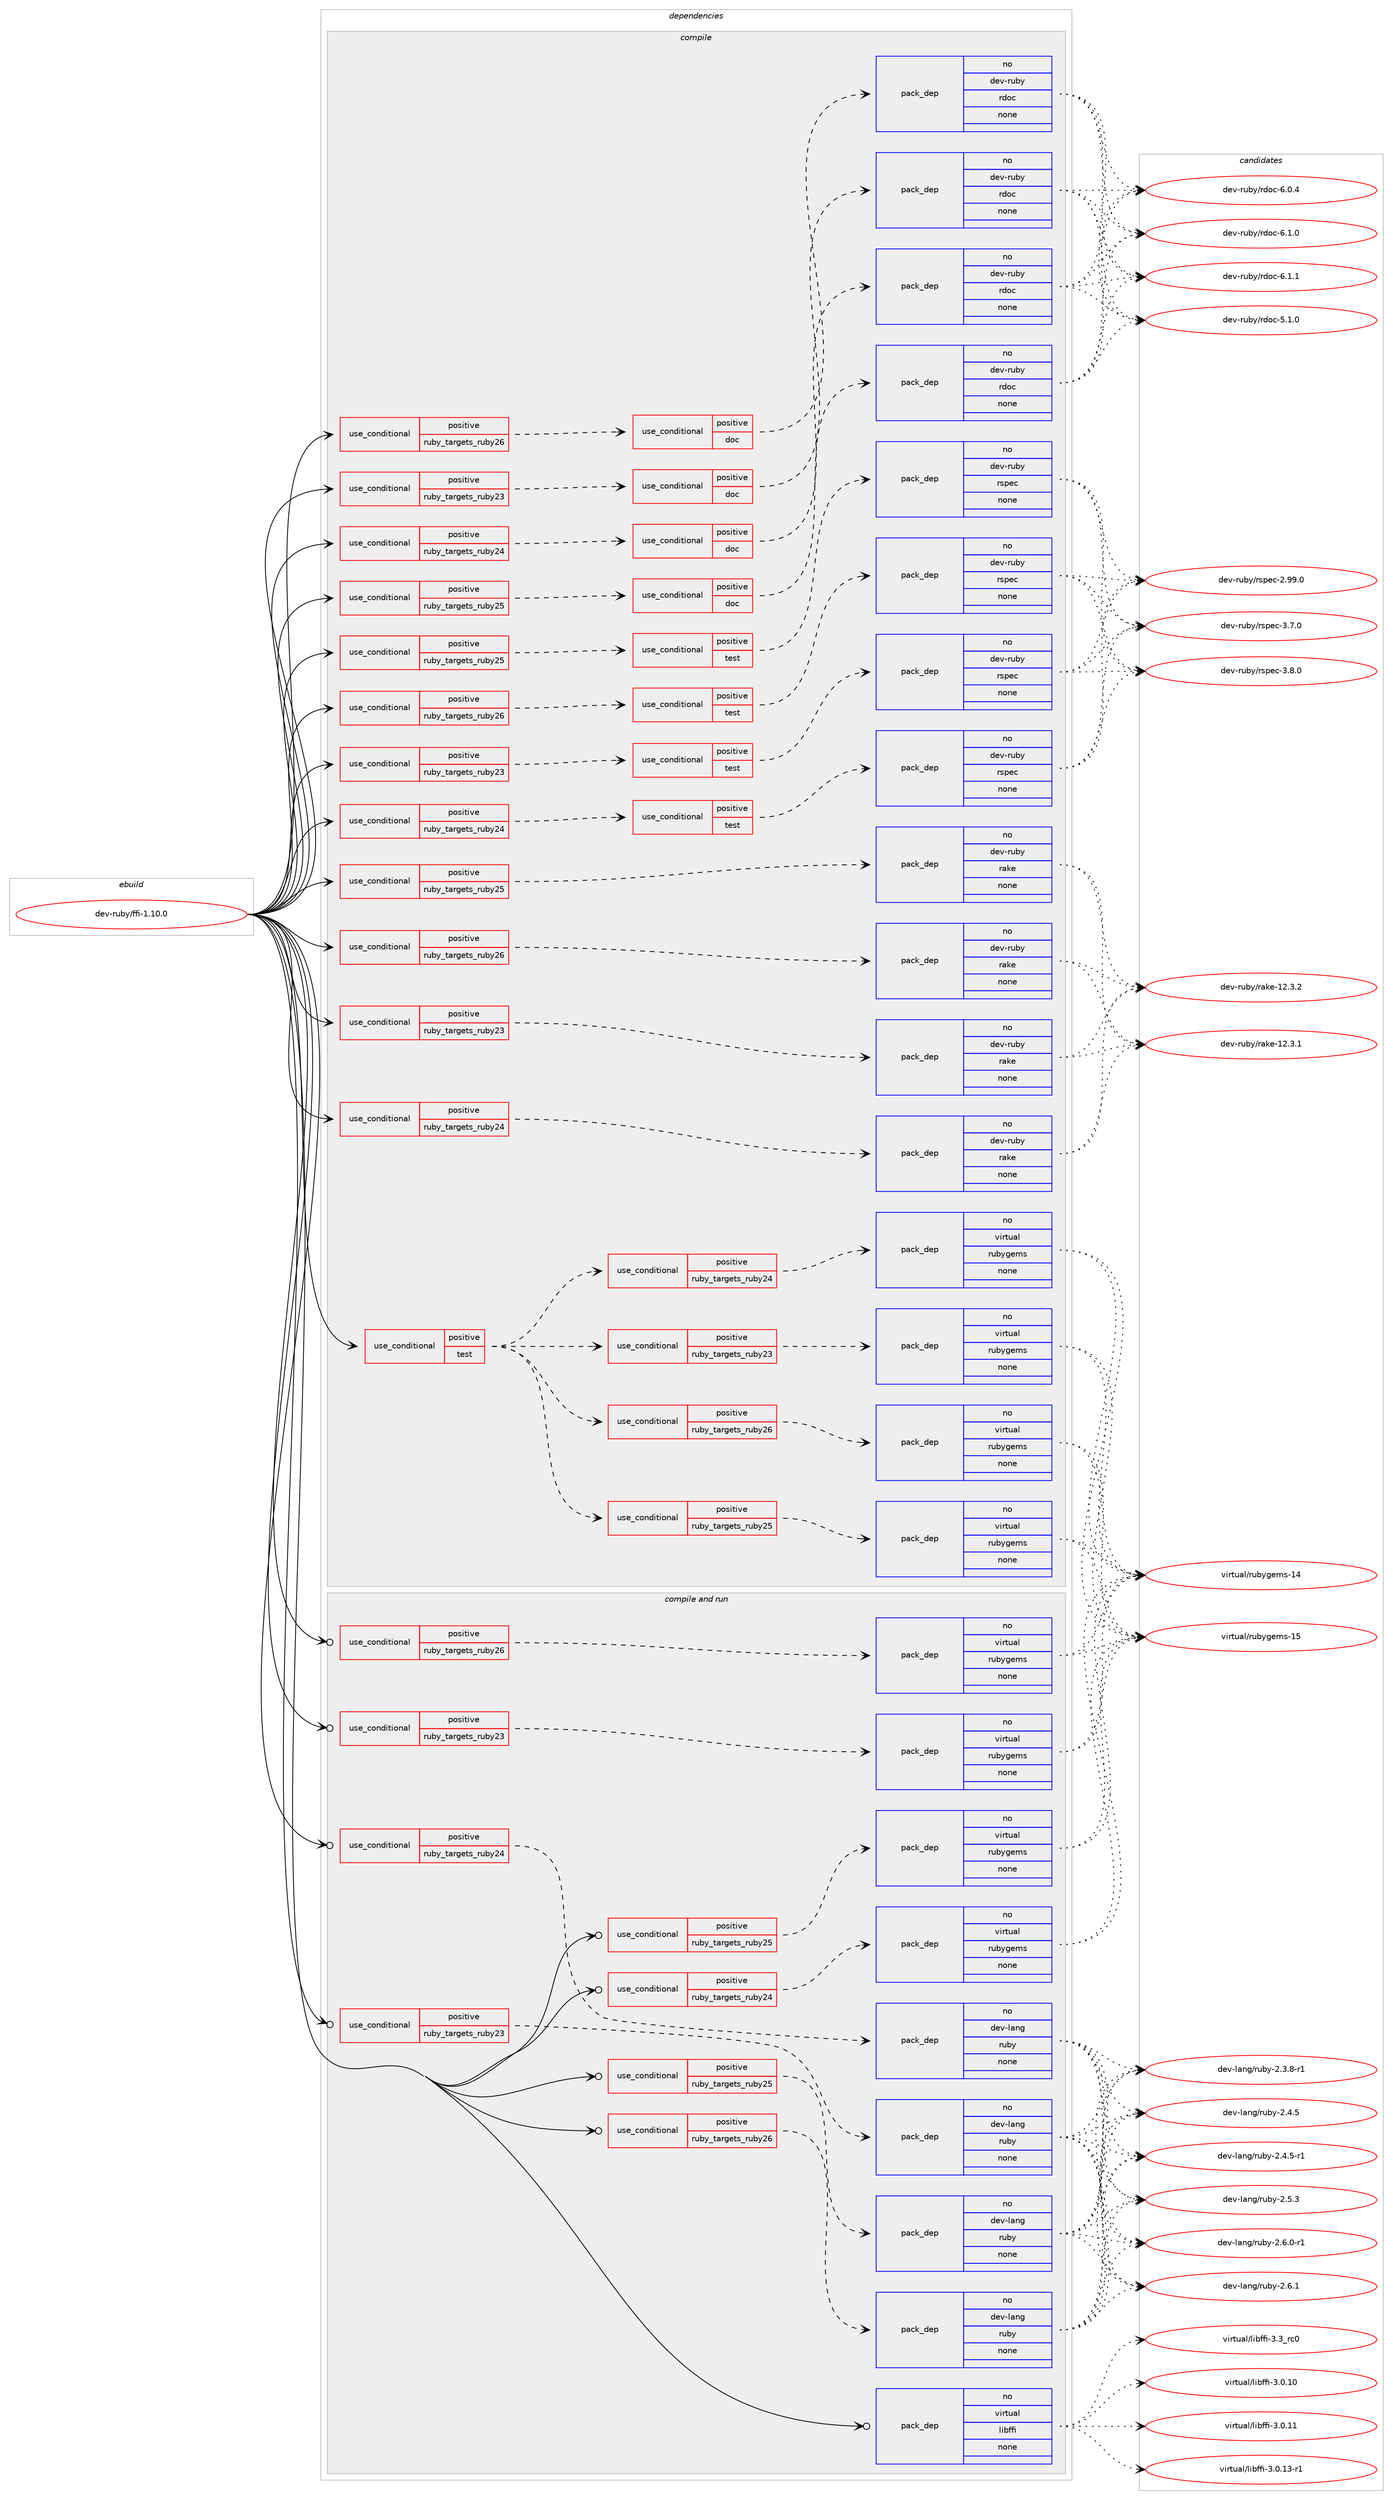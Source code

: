 digraph prolog {

# *************
# Graph options
# *************

newrank=true;
concentrate=true;
compound=true;
graph [rankdir=LR,fontname=Helvetica,fontsize=10,ranksep=1.5];#, ranksep=2.5, nodesep=0.2];
edge  [arrowhead=vee];
node  [fontname=Helvetica,fontsize=10];

# **********
# The ebuild
# **********

subgraph cluster_leftcol {
color=gray;
rank=same;
label=<<i>ebuild</i>>;
id [label="dev-ruby/ffi-1.10.0", color=red, width=4, href="../dev-ruby/ffi-1.10.0.svg"];
}

# ****************
# The dependencies
# ****************

subgraph cluster_midcol {
color=gray;
label=<<i>dependencies</i>>;
subgraph cluster_compile {
fillcolor="#eeeeee";
style=filled;
label=<<i>compile</i>>;
subgraph cond400193 {
dependency1494101 [label=<<TABLE BORDER="0" CELLBORDER="1" CELLSPACING="0" CELLPADDING="4"><TR><TD ROWSPAN="3" CELLPADDING="10">use_conditional</TD></TR><TR><TD>positive</TD></TR><TR><TD>ruby_targets_ruby23</TD></TR></TABLE>>, shape=none, color=red];
subgraph cond400194 {
dependency1494102 [label=<<TABLE BORDER="0" CELLBORDER="1" CELLSPACING="0" CELLPADDING="4"><TR><TD ROWSPAN="3" CELLPADDING="10">use_conditional</TD></TR><TR><TD>positive</TD></TR><TR><TD>doc</TD></TR></TABLE>>, shape=none, color=red];
subgraph pack1070463 {
dependency1494103 [label=<<TABLE BORDER="0" CELLBORDER="1" CELLSPACING="0" CELLPADDING="4" WIDTH="220"><TR><TD ROWSPAN="6" CELLPADDING="30">pack_dep</TD></TR><TR><TD WIDTH="110">no</TD></TR><TR><TD>dev-ruby</TD></TR><TR><TD>rdoc</TD></TR><TR><TD>none</TD></TR><TR><TD></TD></TR></TABLE>>, shape=none, color=blue];
}
dependency1494102:e -> dependency1494103:w [weight=20,style="dashed",arrowhead="vee"];
}
dependency1494101:e -> dependency1494102:w [weight=20,style="dashed",arrowhead="vee"];
}
id:e -> dependency1494101:w [weight=20,style="solid",arrowhead="vee"];
subgraph cond400195 {
dependency1494104 [label=<<TABLE BORDER="0" CELLBORDER="1" CELLSPACING="0" CELLPADDING="4"><TR><TD ROWSPAN="3" CELLPADDING="10">use_conditional</TD></TR><TR><TD>positive</TD></TR><TR><TD>ruby_targets_ruby23</TD></TR></TABLE>>, shape=none, color=red];
subgraph cond400196 {
dependency1494105 [label=<<TABLE BORDER="0" CELLBORDER="1" CELLSPACING="0" CELLPADDING="4"><TR><TD ROWSPAN="3" CELLPADDING="10">use_conditional</TD></TR><TR><TD>positive</TD></TR><TR><TD>test</TD></TR></TABLE>>, shape=none, color=red];
subgraph pack1070464 {
dependency1494106 [label=<<TABLE BORDER="0" CELLBORDER="1" CELLSPACING="0" CELLPADDING="4" WIDTH="220"><TR><TD ROWSPAN="6" CELLPADDING="30">pack_dep</TD></TR><TR><TD WIDTH="110">no</TD></TR><TR><TD>dev-ruby</TD></TR><TR><TD>rspec</TD></TR><TR><TD>none</TD></TR><TR><TD></TD></TR></TABLE>>, shape=none, color=blue];
}
dependency1494105:e -> dependency1494106:w [weight=20,style="dashed",arrowhead="vee"];
}
dependency1494104:e -> dependency1494105:w [weight=20,style="dashed",arrowhead="vee"];
}
id:e -> dependency1494104:w [weight=20,style="solid",arrowhead="vee"];
subgraph cond400197 {
dependency1494107 [label=<<TABLE BORDER="0" CELLBORDER="1" CELLSPACING="0" CELLPADDING="4"><TR><TD ROWSPAN="3" CELLPADDING="10">use_conditional</TD></TR><TR><TD>positive</TD></TR><TR><TD>ruby_targets_ruby23</TD></TR></TABLE>>, shape=none, color=red];
subgraph pack1070465 {
dependency1494108 [label=<<TABLE BORDER="0" CELLBORDER="1" CELLSPACING="0" CELLPADDING="4" WIDTH="220"><TR><TD ROWSPAN="6" CELLPADDING="30">pack_dep</TD></TR><TR><TD WIDTH="110">no</TD></TR><TR><TD>dev-ruby</TD></TR><TR><TD>rake</TD></TR><TR><TD>none</TD></TR><TR><TD></TD></TR></TABLE>>, shape=none, color=blue];
}
dependency1494107:e -> dependency1494108:w [weight=20,style="dashed",arrowhead="vee"];
}
id:e -> dependency1494107:w [weight=20,style="solid",arrowhead="vee"];
subgraph cond400198 {
dependency1494109 [label=<<TABLE BORDER="0" CELLBORDER="1" CELLSPACING="0" CELLPADDING="4"><TR><TD ROWSPAN="3" CELLPADDING="10">use_conditional</TD></TR><TR><TD>positive</TD></TR><TR><TD>ruby_targets_ruby24</TD></TR></TABLE>>, shape=none, color=red];
subgraph cond400199 {
dependency1494110 [label=<<TABLE BORDER="0" CELLBORDER="1" CELLSPACING="0" CELLPADDING="4"><TR><TD ROWSPAN="3" CELLPADDING="10">use_conditional</TD></TR><TR><TD>positive</TD></TR><TR><TD>doc</TD></TR></TABLE>>, shape=none, color=red];
subgraph pack1070466 {
dependency1494111 [label=<<TABLE BORDER="0" CELLBORDER="1" CELLSPACING="0" CELLPADDING="4" WIDTH="220"><TR><TD ROWSPAN="6" CELLPADDING="30">pack_dep</TD></TR><TR><TD WIDTH="110">no</TD></TR><TR><TD>dev-ruby</TD></TR><TR><TD>rdoc</TD></TR><TR><TD>none</TD></TR><TR><TD></TD></TR></TABLE>>, shape=none, color=blue];
}
dependency1494110:e -> dependency1494111:w [weight=20,style="dashed",arrowhead="vee"];
}
dependency1494109:e -> dependency1494110:w [weight=20,style="dashed",arrowhead="vee"];
}
id:e -> dependency1494109:w [weight=20,style="solid",arrowhead="vee"];
subgraph cond400200 {
dependency1494112 [label=<<TABLE BORDER="0" CELLBORDER="1" CELLSPACING="0" CELLPADDING="4"><TR><TD ROWSPAN="3" CELLPADDING="10">use_conditional</TD></TR><TR><TD>positive</TD></TR><TR><TD>ruby_targets_ruby24</TD></TR></TABLE>>, shape=none, color=red];
subgraph cond400201 {
dependency1494113 [label=<<TABLE BORDER="0" CELLBORDER="1" CELLSPACING="0" CELLPADDING="4"><TR><TD ROWSPAN="3" CELLPADDING="10">use_conditional</TD></TR><TR><TD>positive</TD></TR><TR><TD>test</TD></TR></TABLE>>, shape=none, color=red];
subgraph pack1070467 {
dependency1494114 [label=<<TABLE BORDER="0" CELLBORDER="1" CELLSPACING="0" CELLPADDING="4" WIDTH="220"><TR><TD ROWSPAN="6" CELLPADDING="30">pack_dep</TD></TR><TR><TD WIDTH="110">no</TD></TR><TR><TD>dev-ruby</TD></TR><TR><TD>rspec</TD></TR><TR><TD>none</TD></TR><TR><TD></TD></TR></TABLE>>, shape=none, color=blue];
}
dependency1494113:e -> dependency1494114:w [weight=20,style="dashed",arrowhead="vee"];
}
dependency1494112:e -> dependency1494113:w [weight=20,style="dashed",arrowhead="vee"];
}
id:e -> dependency1494112:w [weight=20,style="solid",arrowhead="vee"];
subgraph cond400202 {
dependency1494115 [label=<<TABLE BORDER="0" CELLBORDER="1" CELLSPACING="0" CELLPADDING="4"><TR><TD ROWSPAN="3" CELLPADDING="10">use_conditional</TD></TR><TR><TD>positive</TD></TR><TR><TD>ruby_targets_ruby24</TD></TR></TABLE>>, shape=none, color=red];
subgraph pack1070468 {
dependency1494116 [label=<<TABLE BORDER="0" CELLBORDER="1" CELLSPACING="0" CELLPADDING="4" WIDTH="220"><TR><TD ROWSPAN="6" CELLPADDING="30">pack_dep</TD></TR><TR><TD WIDTH="110">no</TD></TR><TR><TD>dev-ruby</TD></TR><TR><TD>rake</TD></TR><TR><TD>none</TD></TR><TR><TD></TD></TR></TABLE>>, shape=none, color=blue];
}
dependency1494115:e -> dependency1494116:w [weight=20,style="dashed",arrowhead="vee"];
}
id:e -> dependency1494115:w [weight=20,style="solid",arrowhead="vee"];
subgraph cond400203 {
dependency1494117 [label=<<TABLE BORDER="0" CELLBORDER="1" CELLSPACING="0" CELLPADDING="4"><TR><TD ROWSPAN="3" CELLPADDING="10">use_conditional</TD></TR><TR><TD>positive</TD></TR><TR><TD>ruby_targets_ruby25</TD></TR></TABLE>>, shape=none, color=red];
subgraph cond400204 {
dependency1494118 [label=<<TABLE BORDER="0" CELLBORDER="1" CELLSPACING="0" CELLPADDING="4"><TR><TD ROWSPAN="3" CELLPADDING="10">use_conditional</TD></TR><TR><TD>positive</TD></TR><TR><TD>doc</TD></TR></TABLE>>, shape=none, color=red];
subgraph pack1070469 {
dependency1494119 [label=<<TABLE BORDER="0" CELLBORDER="1" CELLSPACING="0" CELLPADDING="4" WIDTH="220"><TR><TD ROWSPAN="6" CELLPADDING="30">pack_dep</TD></TR><TR><TD WIDTH="110">no</TD></TR><TR><TD>dev-ruby</TD></TR><TR><TD>rdoc</TD></TR><TR><TD>none</TD></TR><TR><TD></TD></TR></TABLE>>, shape=none, color=blue];
}
dependency1494118:e -> dependency1494119:w [weight=20,style="dashed",arrowhead="vee"];
}
dependency1494117:e -> dependency1494118:w [weight=20,style="dashed",arrowhead="vee"];
}
id:e -> dependency1494117:w [weight=20,style="solid",arrowhead="vee"];
subgraph cond400205 {
dependency1494120 [label=<<TABLE BORDER="0" CELLBORDER="1" CELLSPACING="0" CELLPADDING="4"><TR><TD ROWSPAN="3" CELLPADDING="10">use_conditional</TD></TR><TR><TD>positive</TD></TR><TR><TD>ruby_targets_ruby25</TD></TR></TABLE>>, shape=none, color=red];
subgraph cond400206 {
dependency1494121 [label=<<TABLE BORDER="0" CELLBORDER="1" CELLSPACING="0" CELLPADDING="4"><TR><TD ROWSPAN="3" CELLPADDING="10">use_conditional</TD></TR><TR><TD>positive</TD></TR><TR><TD>test</TD></TR></TABLE>>, shape=none, color=red];
subgraph pack1070470 {
dependency1494122 [label=<<TABLE BORDER="0" CELLBORDER="1" CELLSPACING="0" CELLPADDING="4" WIDTH="220"><TR><TD ROWSPAN="6" CELLPADDING="30">pack_dep</TD></TR><TR><TD WIDTH="110">no</TD></TR><TR><TD>dev-ruby</TD></TR><TR><TD>rspec</TD></TR><TR><TD>none</TD></TR><TR><TD></TD></TR></TABLE>>, shape=none, color=blue];
}
dependency1494121:e -> dependency1494122:w [weight=20,style="dashed",arrowhead="vee"];
}
dependency1494120:e -> dependency1494121:w [weight=20,style="dashed",arrowhead="vee"];
}
id:e -> dependency1494120:w [weight=20,style="solid",arrowhead="vee"];
subgraph cond400207 {
dependency1494123 [label=<<TABLE BORDER="0" CELLBORDER="1" CELLSPACING="0" CELLPADDING="4"><TR><TD ROWSPAN="3" CELLPADDING="10">use_conditional</TD></TR><TR><TD>positive</TD></TR><TR><TD>ruby_targets_ruby25</TD></TR></TABLE>>, shape=none, color=red];
subgraph pack1070471 {
dependency1494124 [label=<<TABLE BORDER="0" CELLBORDER="1" CELLSPACING="0" CELLPADDING="4" WIDTH="220"><TR><TD ROWSPAN="6" CELLPADDING="30">pack_dep</TD></TR><TR><TD WIDTH="110">no</TD></TR><TR><TD>dev-ruby</TD></TR><TR><TD>rake</TD></TR><TR><TD>none</TD></TR><TR><TD></TD></TR></TABLE>>, shape=none, color=blue];
}
dependency1494123:e -> dependency1494124:w [weight=20,style="dashed",arrowhead="vee"];
}
id:e -> dependency1494123:w [weight=20,style="solid",arrowhead="vee"];
subgraph cond400208 {
dependency1494125 [label=<<TABLE BORDER="0" CELLBORDER="1" CELLSPACING="0" CELLPADDING="4"><TR><TD ROWSPAN="3" CELLPADDING="10">use_conditional</TD></TR><TR><TD>positive</TD></TR><TR><TD>ruby_targets_ruby26</TD></TR></TABLE>>, shape=none, color=red];
subgraph cond400209 {
dependency1494126 [label=<<TABLE BORDER="0" CELLBORDER="1" CELLSPACING="0" CELLPADDING="4"><TR><TD ROWSPAN="3" CELLPADDING="10">use_conditional</TD></TR><TR><TD>positive</TD></TR><TR><TD>doc</TD></TR></TABLE>>, shape=none, color=red];
subgraph pack1070472 {
dependency1494127 [label=<<TABLE BORDER="0" CELLBORDER="1" CELLSPACING="0" CELLPADDING="4" WIDTH="220"><TR><TD ROWSPAN="6" CELLPADDING="30">pack_dep</TD></TR><TR><TD WIDTH="110">no</TD></TR><TR><TD>dev-ruby</TD></TR><TR><TD>rdoc</TD></TR><TR><TD>none</TD></TR><TR><TD></TD></TR></TABLE>>, shape=none, color=blue];
}
dependency1494126:e -> dependency1494127:w [weight=20,style="dashed",arrowhead="vee"];
}
dependency1494125:e -> dependency1494126:w [weight=20,style="dashed",arrowhead="vee"];
}
id:e -> dependency1494125:w [weight=20,style="solid",arrowhead="vee"];
subgraph cond400210 {
dependency1494128 [label=<<TABLE BORDER="0" CELLBORDER="1" CELLSPACING="0" CELLPADDING="4"><TR><TD ROWSPAN="3" CELLPADDING="10">use_conditional</TD></TR><TR><TD>positive</TD></TR><TR><TD>ruby_targets_ruby26</TD></TR></TABLE>>, shape=none, color=red];
subgraph cond400211 {
dependency1494129 [label=<<TABLE BORDER="0" CELLBORDER="1" CELLSPACING="0" CELLPADDING="4"><TR><TD ROWSPAN="3" CELLPADDING="10">use_conditional</TD></TR><TR><TD>positive</TD></TR><TR><TD>test</TD></TR></TABLE>>, shape=none, color=red];
subgraph pack1070473 {
dependency1494130 [label=<<TABLE BORDER="0" CELLBORDER="1" CELLSPACING="0" CELLPADDING="4" WIDTH="220"><TR><TD ROWSPAN="6" CELLPADDING="30">pack_dep</TD></TR><TR><TD WIDTH="110">no</TD></TR><TR><TD>dev-ruby</TD></TR><TR><TD>rspec</TD></TR><TR><TD>none</TD></TR><TR><TD></TD></TR></TABLE>>, shape=none, color=blue];
}
dependency1494129:e -> dependency1494130:w [weight=20,style="dashed",arrowhead="vee"];
}
dependency1494128:e -> dependency1494129:w [weight=20,style="dashed",arrowhead="vee"];
}
id:e -> dependency1494128:w [weight=20,style="solid",arrowhead="vee"];
subgraph cond400212 {
dependency1494131 [label=<<TABLE BORDER="0" CELLBORDER="1" CELLSPACING="0" CELLPADDING="4"><TR><TD ROWSPAN="3" CELLPADDING="10">use_conditional</TD></TR><TR><TD>positive</TD></TR><TR><TD>ruby_targets_ruby26</TD></TR></TABLE>>, shape=none, color=red];
subgraph pack1070474 {
dependency1494132 [label=<<TABLE BORDER="0" CELLBORDER="1" CELLSPACING="0" CELLPADDING="4" WIDTH="220"><TR><TD ROWSPAN="6" CELLPADDING="30">pack_dep</TD></TR><TR><TD WIDTH="110">no</TD></TR><TR><TD>dev-ruby</TD></TR><TR><TD>rake</TD></TR><TR><TD>none</TD></TR><TR><TD></TD></TR></TABLE>>, shape=none, color=blue];
}
dependency1494131:e -> dependency1494132:w [weight=20,style="dashed",arrowhead="vee"];
}
id:e -> dependency1494131:w [weight=20,style="solid",arrowhead="vee"];
subgraph cond400213 {
dependency1494133 [label=<<TABLE BORDER="0" CELLBORDER="1" CELLSPACING="0" CELLPADDING="4"><TR><TD ROWSPAN="3" CELLPADDING="10">use_conditional</TD></TR><TR><TD>positive</TD></TR><TR><TD>test</TD></TR></TABLE>>, shape=none, color=red];
subgraph cond400214 {
dependency1494134 [label=<<TABLE BORDER="0" CELLBORDER="1" CELLSPACING="0" CELLPADDING="4"><TR><TD ROWSPAN="3" CELLPADDING="10">use_conditional</TD></TR><TR><TD>positive</TD></TR><TR><TD>ruby_targets_ruby23</TD></TR></TABLE>>, shape=none, color=red];
subgraph pack1070475 {
dependency1494135 [label=<<TABLE BORDER="0" CELLBORDER="1" CELLSPACING="0" CELLPADDING="4" WIDTH="220"><TR><TD ROWSPAN="6" CELLPADDING="30">pack_dep</TD></TR><TR><TD WIDTH="110">no</TD></TR><TR><TD>virtual</TD></TR><TR><TD>rubygems</TD></TR><TR><TD>none</TD></TR><TR><TD></TD></TR></TABLE>>, shape=none, color=blue];
}
dependency1494134:e -> dependency1494135:w [weight=20,style="dashed",arrowhead="vee"];
}
dependency1494133:e -> dependency1494134:w [weight=20,style="dashed",arrowhead="vee"];
subgraph cond400215 {
dependency1494136 [label=<<TABLE BORDER="0" CELLBORDER="1" CELLSPACING="0" CELLPADDING="4"><TR><TD ROWSPAN="3" CELLPADDING="10">use_conditional</TD></TR><TR><TD>positive</TD></TR><TR><TD>ruby_targets_ruby24</TD></TR></TABLE>>, shape=none, color=red];
subgraph pack1070476 {
dependency1494137 [label=<<TABLE BORDER="0" CELLBORDER="1" CELLSPACING="0" CELLPADDING="4" WIDTH="220"><TR><TD ROWSPAN="6" CELLPADDING="30">pack_dep</TD></TR><TR><TD WIDTH="110">no</TD></TR><TR><TD>virtual</TD></TR><TR><TD>rubygems</TD></TR><TR><TD>none</TD></TR><TR><TD></TD></TR></TABLE>>, shape=none, color=blue];
}
dependency1494136:e -> dependency1494137:w [weight=20,style="dashed",arrowhead="vee"];
}
dependency1494133:e -> dependency1494136:w [weight=20,style="dashed",arrowhead="vee"];
subgraph cond400216 {
dependency1494138 [label=<<TABLE BORDER="0" CELLBORDER="1" CELLSPACING="0" CELLPADDING="4"><TR><TD ROWSPAN="3" CELLPADDING="10">use_conditional</TD></TR><TR><TD>positive</TD></TR><TR><TD>ruby_targets_ruby25</TD></TR></TABLE>>, shape=none, color=red];
subgraph pack1070477 {
dependency1494139 [label=<<TABLE BORDER="0" CELLBORDER="1" CELLSPACING="0" CELLPADDING="4" WIDTH="220"><TR><TD ROWSPAN="6" CELLPADDING="30">pack_dep</TD></TR><TR><TD WIDTH="110">no</TD></TR><TR><TD>virtual</TD></TR><TR><TD>rubygems</TD></TR><TR><TD>none</TD></TR><TR><TD></TD></TR></TABLE>>, shape=none, color=blue];
}
dependency1494138:e -> dependency1494139:w [weight=20,style="dashed",arrowhead="vee"];
}
dependency1494133:e -> dependency1494138:w [weight=20,style="dashed",arrowhead="vee"];
subgraph cond400217 {
dependency1494140 [label=<<TABLE BORDER="0" CELLBORDER="1" CELLSPACING="0" CELLPADDING="4"><TR><TD ROWSPAN="3" CELLPADDING="10">use_conditional</TD></TR><TR><TD>positive</TD></TR><TR><TD>ruby_targets_ruby26</TD></TR></TABLE>>, shape=none, color=red];
subgraph pack1070478 {
dependency1494141 [label=<<TABLE BORDER="0" CELLBORDER="1" CELLSPACING="0" CELLPADDING="4" WIDTH="220"><TR><TD ROWSPAN="6" CELLPADDING="30">pack_dep</TD></TR><TR><TD WIDTH="110">no</TD></TR><TR><TD>virtual</TD></TR><TR><TD>rubygems</TD></TR><TR><TD>none</TD></TR><TR><TD></TD></TR></TABLE>>, shape=none, color=blue];
}
dependency1494140:e -> dependency1494141:w [weight=20,style="dashed",arrowhead="vee"];
}
dependency1494133:e -> dependency1494140:w [weight=20,style="dashed",arrowhead="vee"];
}
id:e -> dependency1494133:w [weight=20,style="solid",arrowhead="vee"];
}
subgraph cluster_compileandrun {
fillcolor="#eeeeee";
style=filled;
label=<<i>compile and run</i>>;
subgraph cond400218 {
dependency1494142 [label=<<TABLE BORDER="0" CELLBORDER="1" CELLSPACING="0" CELLPADDING="4"><TR><TD ROWSPAN="3" CELLPADDING="10">use_conditional</TD></TR><TR><TD>positive</TD></TR><TR><TD>ruby_targets_ruby23</TD></TR></TABLE>>, shape=none, color=red];
subgraph pack1070479 {
dependency1494143 [label=<<TABLE BORDER="0" CELLBORDER="1" CELLSPACING="0" CELLPADDING="4" WIDTH="220"><TR><TD ROWSPAN="6" CELLPADDING="30">pack_dep</TD></TR><TR><TD WIDTH="110">no</TD></TR><TR><TD>dev-lang</TD></TR><TR><TD>ruby</TD></TR><TR><TD>none</TD></TR><TR><TD></TD></TR></TABLE>>, shape=none, color=blue];
}
dependency1494142:e -> dependency1494143:w [weight=20,style="dashed",arrowhead="vee"];
}
id:e -> dependency1494142:w [weight=20,style="solid",arrowhead="odotvee"];
subgraph cond400219 {
dependency1494144 [label=<<TABLE BORDER="0" CELLBORDER="1" CELLSPACING="0" CELLPADDING="4"><TR><TD ROWSPAN="3" CELLPADDING="10">use_conditional</TD></TR><TR><TD>positive</TD></TR><TR><TD>ruby_targets_ruby23</TD></TR></TABLE>>, shape=none, color=red];
subgraph pack1070480 {
dependency1494145 [label=<<TABLE BORDER="0" CELLBORDER="1" CELLSPACING="0" CELLPADDING="4" WIDTH="220"><TR><TD ROWSPAN="6" CELLPADDING="30">pack_dep</TD></TR><TR><TD WIDTH="110">no</TD></TR><TR><TD>virtual</TD></TR><TR><TD>rubygems</TD></TR><TR><TD>none</TD></TR><TR><TD></TD></TR></TABLE>>, shape=none, color=blue];
}
dependency1494144:e -> dependency1494145:w [weight=20,style="dashed",arrowhead="vee"];
}
id:e -> dependency1494144:w [weight=20,style="solid",arrowhead="odotvee"];
subgraph cond400220 {
dependency1494146 [label=<<TABLE BORDER="0" CELLBORDER="1" CELLSPACING="0" CELLPADDING="4"><TR><TD ROWSPAN="3" CELLPADDING="10">use_conditional</TD></TR><TR><TD>positive</TD></TR><TR><TD>ruby_targets_ruby24</TD></TR></TABLE>>, shape=none, color=red];
subgraph pack1070481 {
dependency1494147 [label=<<TABLE BORDER="0" CELLBORDER="1" CELLSPACING="0" CELLPADDING="4" WIDTH="220"><TR><TD ROWSPAN="6" CELLPADDING="30">pack_dep</TD></TR><TR><TD WIDTH="110">no</TD></TR><TR><TD>dev-lang</TD></TR><TR><TD>ruby</TD></TR><TR><TD>none</TD></TR><TR><TD></TD></TR></TABLE>>, shape=none, color=blue];
}
dependency1494146:e -> dependency1494147:w [weight=20,style="dashed",arrowhead="vee"];
}
id:e -> dependency1494146:w [weight=20,style="solid",arrowhead="odotvee"];
subgraph cond400221 {
dependency1494148 [label=<<TABLE BORDER="0" CELLBORDER="1" CELLSPACING="0" CELLPADDING="4"><TR><TD ROWSPAN="3" CELLPADDING="10">use_conditional</TD></TR><TR><TD>positive</TD></TR><TR><TD>ruby_targets_ruby24</TD></TR></TABLE>>, shape=none, color=red];
subgraph pack1070482 {
dependency1494149 [label=<<TABLE BORDER="0" CELLBORDER="1" CELLSPACING="0" CELLPADDING="4" WIDTH="220"><TR><TD ROWSPAN="6" CELLPADDING="30">pack_dep</TD></TR><TR><TD WIDTH="110">no</TD></TR><TR><TD>virtual</TD></TR><TR><TD>rubygems</TD></TR><TR><TD>none</TD></TR><TR><TD></TD></TR></TABLE>>, shape=none, color=blue];
}
dependency1494148:e -> dependency1494149:w [weight=20,style="dashed",arrowhead="vee"];
}
id:e -> dependency1494148:w [weight=20,style="solid",arrowhead="odotvee"];
subgraph cond400222 {
dependency1494150 [label=<<TABLE BORDER="0" CELLBORDER="1" CELLSPACING="0" CELLPADDING="4"><TR><TD ROWSPAN="3" CELLPADDING="10">use_conditional</TD></TR><TR><TD>positive</TD></TR><TR><TD>ruby_targets_ruby25</TD></TR></TABLE>>, shape=none, color=red];
subgraph pack1070483 {
dependency1494151 [label=<<TABLE BORDER="0" CELLBORDER="1" CELLSPACING="0" CELLPADDING="4" WIDTH="220"><TR><TD ROWSPAN="6" CELLPADDING="30">pack_dep</TD></TR><TR><TD WIDTH="110">no</TD></TR><TR><TD>dev-lang</TD></TR><TR><TD>ruby</TD></TR><TR><TD>none</TD></TR><TR><TD></TD></TR></TABLE>>, shape=none, color=blue];
}
dependency1494150:e -> dependency1494151:w [weight=20,style="dashed",arrowhead="vee"];
}
id:e -> dependency1494150:w [weight=20,style="solid",arrowhead="odotvee"];
subgraph cond400223 {
dependency1494152 [label=<<TABLE BORDER="0" CELLBORDER="1" CELLSPACING="0" CELLPADDING="4"><TR><TD ROWSPAN="3" CELLPADDING="10">use_conditional</TD></TR><TR><TD>positive</TD></TR><TR><TD>ruby_targets_ruby25</TD></TR></TABLE>>, shape=none, color=red];
subgraph pack1070484 {
dependency1494153 [label=<<TABLE BORDER="0" CELLBORDER="1" CELLSPACING="0" CELLPADDING="4" WIDTH="220"><TR><TD ROWSPAN="6" CELLPADDING="30">pack_dep</TD></TR><TR><TD WIDTH="110">no</TD></TR><TR><TD>virtual</TD></TR><TR><TD>rubygems</TD></TR><TR><TD>none</TD></TR><TR><TD></TD></TR></TABLE>>, shape=none, color=blue];
}
dependency1494152:e -> dependency1494153:w [weight=20,style="dashed",arrowhead="vee"];
}
id:e -> dependency1494152:w [weight=20,style="solid",arrowhead="odotvee"];
subgraph cond400224 {
dependency1494154 [label=<<TABLE BORDER="0" CELLBORDER="1" CELLSPACING="0" CELLPADDING="4"><TR><TD ROWSPAN="3" CELLPADDING="10">use_conditional</TD></TR><TR><TD>positive</TD></TR><TR><TD>ruby_targets_ruby26</TD></TR></TABLE>>, shape=none, color=red];
subgraph pack1070485 {
dependency1494155 [label=<<TABLE BORDER="0" CELLBORDER="1" CELLSPACING="0" CELLPADDING="4" WIDTH="220"><TR><TD ROWSPAN="6" CELLPADDING="30">pack_dep</TD></TR><TR><TD WIDTH="110">no</TD></TR><TR><TD>dev-lang</TD></TR><TR><TD>ruby</TD></TR><TR><TD>none</TD></TR><TR><TD></TD></TR></TABLE>>, shape=none, color=blue];
}
dependency1494154:e -> dependency1494155:w [weight=20,style="dashed",arrowhead="vee"];
}
id:e -> dependency1494154:w [weight=20,style="solid",arrowhead="odotvee"];
subgraph cond400225 {
dependency1494156 [label=<<TABLE BORDER="0" CELLBORDER="1" CELLSPACING="0" CELLPADDING="4"><TR><TD ROWSPAN="3" CELLPADDING="10">use_conditional</TD></TR><TR><TD>positive</TD></TR><TR><TD>ruby_targets_ruby26</TD></TR></TABLE>>, shape=none, color=red];
subgraph pack1070486 {
dependency1494157 [label=<<TABLE BORDER="0" CELLBORDER="1" CELLSPACING="0" CELLPADDING="4" WIDTH="220"><TR><TD ROWSPAN="6" CELLPADDING="30">pack_dep</TD></TR><TR><TD WIDTH="110">no</TD></TR><TR><TD>virtual</TD></TR><TR><TD>rubygems</TD></TR><TR><TD>none</TD></TR><TR><TD></TD></TR></TABLE>>, shape=none, color=blue];
}
dependency1494156:e -> dependency1494157:w [weight=20,style="dashed",arrowhead="vee"];
}
id:e -> dependency1494156:w [weight=20,style="solid",arrowhead="odotvee"];
subgraph pack1070487 {
dependency1494158 [label=<<TABLE BORDER="0" CELLBORDER="1" CELLSPACING="0" CELLPADDING="4" WIDTH="220"><TR><TD ROWSPAN="6" CELLPADDING="30">pack_dep</TD></TR><TR><TD WIDTH="110">no</TD></TR><TR><TD>virtual</TD></TR><TR><TD>libffi</TD></TR><TR><TD>none</TD></TR><TR><TD></TD></TR></TABLE>>, shape=none, color=blue];
}
id:e -> dependency1494158:w [weight=20,style="solid",arrowhead="odotvee"];
}
subgraph cluster_run {
fillcolor="#eeeeee";
style=filled;
label=<<i>run</i>>;
}
}

# **************
# The candidates
# **************

subgraph cluster_choices {
rank=same;
color=gray;
label=<<i>candidates</i>>;

subgraph choice1070463 {
color=black;
nodesep=1;
choice10010111845114117981214711410011199455346494648 [label="dev-ruby/rdoc-5.1.0", color=red, width=4,href="../dev-ruby/rdoc-5.1.0.svg"];
choice10010111845114117981214711410011199455446484652 [label="dev-ruby/rdoc-6.0.4", color=red, width=4,href="../dev-ruby/rdoc-6.0.4.svg"];
choice10010111845114117981214711410011199455446494648 [label="dev-ruby/rdoc-6.1.0", color=red, width=4,href="../dev-ruby/rdoc-6.1.0.svg"];
choice10010111845114117981214711410011199455446494649 [label="dev-ruby/rdoc-6.1.1", color=red, width=4,href="../dev-ruby/rdoc-6.1.1.svg"];
dependency1494103:e -> choice10010111845114117981214711410011199455346494648:w [style=dotted,weight="100"];
dependency1494103:e -> choice10010111845114117981214711410011199455446484652:w [style=dotted,weight="100"];
dependency1494103:e -> choice10010111845114117981214711410011199455446494648:w [style=dotted,weight="100"];
dependency1494103:e -> choice10010111845114117981214711410011199455446494649:w [style=dotted,weight="100"];
}
subgraph choice1070464 {
color=black;
nodesep=1;
choice1001011184511411798121471141151121019945504657574648 [label="dev-ruby/rspec-2.99.0", color=red, width=4,href="../dev-ruby/rspec-2.99.0.svg"];
choice10010111845114117981214711411511210199455146554648 [label="dev-ruby/rspec-3.7.0", color=red, width=4,href="../dev-ruby/rspec-3.7.0.svg"];
choice10010111845114117981214711411511210199455146564648 [label="dev-ruby/rspec-3.8.0", color=red, width=4,href="../dev-ruby/rspec-3.8.0.svg"];
dependency1494106:e -> choice1001011184511411798121471141151121019945504657574648:w [style=dotted,weight="100"];
dependency1494106:e -> choice10010111845114117981214711411511210199455146554648:w [style=dotted,weight="100"];
dependency1494106:e -> choice10010111845114117981214711411511210199455146564648:w [style=dotted,weight="100"];
}
subgraph choice1070465 {
color=black;
nodesep=1;
choice1001011184511411798121471149710710145495046514649 [label="dev-ruby/rake-12.3.1", color=red, width=4,href="../dev-ruby/rake-12.3.1.svg"];
choice1001011184511411798121471149710710145495046514650 [label="dev-ruby/rake-12.3.2", color=red, width=4,href="../dev-ruby/rake-12.3.2.svg"];
dependency1494108:e -> choice1001011184511411798121471149710710145495046514649:w [style=dotted,weight="100"];
dependency1494108:e -> choice1001011184511411798121471149710710145495046514650:w [style=dotted,weight="100"];
}
subgraph choice1070466 {
color=black;
nodesep=1;
choice10010111845114117981214711410011199455346494648 [label="dev-ruby/rdoc-5.1.0", color=red, width=4,href="../dev-ruby/rdoc-5.1.0.svg"];
choice10010111845114117981214711410011199455446484652 [label="dev-ruby/rdoc-6.0.4", color=red, width=4,href="../dev-ruby/rdoc-6.0.4.svg"];
choice10010111845114117981214711410011199455446494648 [label="dev-ruby/rdoc-6.1.0", color=red, width=4,href="../dev-ruby/rdoc-6.1.0.svg"];
choice10010111845114117981214711410011199455446494649 [label="dev-ruby/rdoc-6.1.1", color=red, width=4,href="../dev-ruby/rdoc-6.1.1.svg"];
dependency1494111:e -> choice10010111845114117981214711410011199455346494648:w [style=dotted,weight="100"];
dependency1494111:e -> choice10010111845114117981214711410011199455446484652:w [style=dotted,weight="100"];
dependency1494111:e -> choice10010111845114117981214711410011199455446494648:w [style=dotted,weight="100"];
dependency1494111:e -> choice10010111845114117981214711410011199455446494649:w [style=dotted,weight="100"];
}
subgraph choice1070467 {
color=black;
nodesep=1;
choice1001011184511411798121471141151121019945504657574648 [label="dev-ruby/rspec-2.99.0", color=red, width=4,href="../dev-ruby/rspec-2.99.0.svg"];
choice10010111845114117981214711411511210199455146554648 [label="dev-ruby/rspec-3.7.0", color=red, width=4,href="../dev-ruby/rspec-3.7.0.svg"];
choice10010111845114117981214711411511210199455146564648 [label="dev-ruby/rspec-3.8.0", color=red, width=4,href="../dev-ruby/rspec-3.8.0.svg"];
dependency1494114:e -> choice1001011184511411798121471141151121019945504657574648:w [style=dotted,weight="100"];
dependency1494114:e -> choice10010111845114117981214711411511210199455146554648:w [style=dotted,weight="100"];
dependency1494114:e -> choice10010111845114117981214711411511210199455146564648:w [style=dotted,weight="100"];
}
subgraph choice1070468 {
color=black;
nodesep=1;
choice1001011184511411798121471149710710145495046514649 [label="dev-ruby/rake-12.3.1", color=red, width=4,href="../dev-ruby/rake-12.3.1.svg"];
choice1001011184511411798121471149710710145495046514650 [label="dev-ruby/rake-12.3.2", color=red, width=4,href="../dev-ruby/rake-12.3.2.svg"];
dependency1494116:e -> choice1001011184511411798121471149710710145495046514649:w [style=dotted,weight="100"];
dependency1494116:e -> choice1001011184511411798121471149710710145495046514650:w [style=dotted,weight="100"];
}
subgraph choice1070469 {
color=black;
nodesep=1;
choice10010111845114117981214711410011199455346494648 [label="dev-ruby/rdoc-5.1.0", color=red, width=4,href="../dev-ruby/rdoc-5.1.0.svg"];
choice10010111845114117981214711410011199455446484652 [label="dev-ruby/rdoc-6.0.4", color=red, width=4,href="../dev-ruby/rdoc-6.0.4.svg"];
choice10010111845114117981214711410011199455446494648 [label="dev-ruby/rdoc-6.1.0", color=red, width=4,href="../dev-ruby/rdoc-6.1.0.svg"];
choice10010111845114117981214711410011199455446494649 [label="dev-ruby/rdoc-6.1.1", color=red, width=4,href="../dev-ruby/rdoc-6.1.1.svg"];
dependency1494119:e -> choice10010111845114117981214711410011199455346494648:w [style=dotted,weight="100"];
dependency1494119:e -> choice10010111845114117981214711410011199455446484652:w [style=dotted,weight="100"];
dependency1494119:e -> choice10010111845114117981214711410011199455446494648:w [style=dotted,weight="100"];
dependency1494119:e -> choice10010111845114117981214711410011199455446494649:w [style=dotted,weight="100"];
}
subgraph choice1070470 {
color=black;
nodesep=1;
choice1001011184511411798121471141151121019945504657574648 [label="dev-ruby/rspec-2.99.0", color=red, width=4,href="../dev-ruby/rspec-2.99.0.svg"];
choice10010111845114117981214711411511210199455146554648 [label="dev-ruby/rspec-3.7.0", color=red, width=4,href="../dev-ruby/rspec-3.7.0.svg"];
choice10010111845114117981214711411511210199455146564648 [label="dev-ruby/rspec-3.8.0", color=red, width=4,href="../dev-ruby/rspec-3.8.0.svg"];
dependency1494122:e -> choice1001011184511411798121471141151121019945504657574648:w [style=dotted,weight="100"];
dependency1494122:e -> choice10010111845114117981214711411511210199455146554648:w [style=dotted,weight="100"];
dependency1494122:e -> choice10010111845114117981214711411511210199455146564648:w [style=dotted,weight="100"];
}
subgraph choice1070471 {
color=black;
nodesep=1;
choice1001011184511411798121471149710710145495046514649 [label="dev-ruby/rake-12.3.1", color=red, width=4,href="../dev-ruby/rake-12.3.1.svg"];
choice1001011184511411798121471149710710145495046514650 [label="dev-ruby/rake-12.3.2", color=red, width=4,href="../dev-ruby/rake-12.3.2.svg"];
dependency1494124:e -> choice1001011184511411798121471149710710145495046514649:w [style=dotted,weight="100"];
dependency1494124:e -> choice1001011184511411798121471149710710145495046514650:w [style=dotted,weight="100"];
}
subgraph choice1070472 {
color=black;
nodesep=1;
choice10010111845114117981214711410011199455346494648 [label="dev-ruby/rdoc-5.1.0", color=red, width=4,href="../dev-ruby/rdoc-5.1.0.svg"];
choice10010111845114117981214711410011199455446484652 [label="dev-ruby/rdoc-6.0.4", color=red, width=4,href="../dev-ruby/rdoc-6.0.4.svg"];
choice10010111845114117981214711410011199455446494648 [label="dev-ruby/rdoc-6.1.0", color=red, width=4,href="../dev-ruby/rdoc-6.1.0.svg"];
choice10010111845114117981214711410011199455446494649 [label="dev-ruby/rdoc-6.1.1", color=red, width=4,href="../dev-ruby/rdoc-6.1.1.svg"];
dependency1494127:e -> choice10010111845114117981214711410011199455346494648:w [style=dotted,weight="100"];
dependency1494127:e -> choice10010111845114117981214711410011199455446484652:w [style=dotted,weight="100"];
dependency1494127:e -> choice10010111845114117981214711410011199455446494648:w [style=dotted,weight="100"];
dependency1494127:e -> choice10010111845114117981214711410011199455446494649:w [style=dotted,weight="100"];
}
subgraph choice1070473 {
color=black;
nodesep=1;
choice1001011184511411798121471141151121019945504657574648 [label="dev-ruby/rspec-2.99.0", color=red, width=4,href="../dev-ruby/rspec-2.99.0.svg"];
choice10010111845114117981214711411511210199455146554648 [label="dev-ruby/rspec-3.7.0", color=red, width=4,href="../dev-ruby/rspec-3.7.0.svg"];
choice10010111845114117981214711411511210199455146564648 [label="dev-ruby/rspec-3.8.0", color=red, width=4,href="../dev-ruby/rspec-3.8.0.svg"];
dependency1494130:e -> choice1001011184511411798121471141151121019945504657574648:w [style=dotted,weight="100"];
dependency1494130:e -> choice10010111845114117981214711411511210199455146554648:w [style=dotted,weight="100"];
dependency1494130:e -> choice10010111845114117981214711411511210199455146564648:w [style=dotted,weight="100"];
}
subgraph choice1070474 {
color=black;
nodesep=1;
choice1001011184511411798121471149710710145495046514649 [label="dev-ruby/rake-12.3.1", color=red, width=4,href="../dev-ruby/rake-12.3.1.svg"];
choice1001011184511411798121471149710710145495046514650 [label="dev-ruby/rake-12.3.2", color=red, width=4,href="../dev-ruby/rake-12.3.2.svg"];
dependency1494132:e -> choice1001011184511411798121471149710710145495046514649:w [style=dotted,weight="100"];
dependency1494132:e -> choice1001011184511411798121471149710710145495046514650:w [style=dotted,weight="100"];
}
subgraph choice1070475 {
color=black;
nodesep=1;
choice118105114116117971084711411798121103101109115454952 [label="virtual/rubygems-14", color=red, width=4,href="../virtual/rubygems-14.svg"];
choice118105114116117971084711411798121103101109115454953 [label="virtual/rubygems-15", color=red, width=4,href="../virtual/rubygems-15.svg"];
dependency1494135:e -> choice118105114116117971084711411798121103101109115454952:w [style=dotted,weight="100"];
dependency1494135:e -> choice118105114116117971084711411798121103101109115454953:w [style=dotted,weight="100"];
}
subgraph choice1070476 {
color=black;
nodesep=1;
choice118105114116117971084711411798121103101109115454952 [label="virtual/rubygems-14", color=red, width=4,href="../virtual/rubygems-14.svg"];
choice118105114116117971084711411798121103101109115454953 [label="virtual/rubygems-15", color=red, width=4,href="../virtual/rubygems-15.svg"];
dependency1494137:e -> choice118105114116117971084711411798121103101109115454952:w [style=dotted,weight="100"];
dependency1494137:e -> choice118105114116117971084711411798121103101109115454953:w [style=dotted,weight="100"];
}
subgraph choice1070477 {
color=black;
nodesep=1;
choice118105114116117971084711411798121103101109115454952 [label="virtual/rubygems-14", color=red, width=4,href="../virtual/rubygems-14.svg"];
choice118105114116117971084711411798121103101109115454953 [label="virtual/rubygems-15", color=red, width=4,href="../virtual/rubygems-15.svg"];
dependency1494139:e -> choice118105114116117971084711411798121103101109115454952:w [style=dotted,weight="100"];
dependency1494139:e -> choice118105114116117971084711411798121103101109115454953:w [style=dotted,weight="100"];
}
subgraph choice1070478 {
color=black;
nodesep=1;
choice118105114116117971084711411798121103101109115454952 [label="virtual/rubygems-14", color=red, width=4,href="../virtual/rubygems-14.svg"];
choice118105114116117971084711411798121103101109115454953 [label="virtual/rubygems-15", color=red, width=4,href="../virtual/rubygems-15.svg"];
dependency1494141:e -> choice118105114116117971084711411798121103101109115454952:w [style=dotted,weight="100"];
dependency1494141:e -> choice118105114116117971084711411798121103101109115454953:w [style=dotted,weight="100"];
}
subgraph choice1070479 {
color=black;
nodesep=1;
choice100101118451089711010347114117981214550465146564511449 [label="dev-lang/ruby-2.3.8-r1", color=red, width=4,href="../dev-lang/ruby-2.3.8-r1.svg"];
choice10010111845108971101034711411798121455046524653 [label="dev-lang/ruby-2.4.5", color=red, width=4,href="../dev-lang/ruby-2.4.5.svg"];
choice100101118451089711010347114117981214550465246534511449 [label="dev-lang/ruby-2.4.5-r1", color=red, width=4,href="../dev-lang/ruby-2.4.5-r1.svg"];
choice10010111845108971101034711411798121455046534651 [label="dev-lang/ruby-2.5.3", color=red, width=4,href="../dev-lang/ruby-2.5.3.svg"];
choice100101118451089711010347114117981214550465446484511449 [label="dev-lang/ruby-2.6.0-r1", color=red, width=4,href="../dev-lang/ruby-2.6.0-r1.svg"];
choice10010111845108971101034711411798121455046544649 [label="dev-lang/ruby-2.6.1", color=red, width=4,href="../dev-lang/ruby-2.6.1.svg"];
dependency1494143:e -> choice100101118451089711010347114117981214550465146564511449:w [style=dotted,weight="100"];
dependency1494143:e -> choice10010111845108971101034711411798121455046524653:w [style=dotted,weight="100"];
dependency1494143:e -> choice100101118451089711010347114117981214550465246534511449:w [style=dotted,weight="100"];
dependency1494143:e -> choice10010111845108971101034711411798121455046534651:w [style=dotted,weight="100"];
dependency1494143:e -> choice100101118451089711010347114117981214550465446484511449:w [style=dotted,weight="100"];
dependency1494143:e -> choice10010111845108971101034711411798121455046544649:w [style=dotted,weight="100"];
}
subgraph choice1070480 {
color=black;
nodesep=1;
choice118105114116117971084711411798121103101109115454952 [label="virtual/rubygems-14", color=red, width=4,href="../virtual/rubygems-14.svg"];
choice118105114116117971084711411798121103101109115454953 [label="virtual/rubygems-15", color=red, width=4,href="../virtual/rubygems-15.svg"];
dependency1494145:e -> choice118105114116117971084711411798121103101109115454952:w [style=dotted,weight="100"];
dependency1494145:e -> choice118105114116117971084711411798121103101109115454953:w [style=dotted,weight="100"];
}
subgraph choice1070481 {
color=black;
nodesep=1;
choice100101118451089711010347114117981214550465146564511449 [label="dev-lang/ruby-2.3.8-r1", color=red, width=4,href="../dev-lang/ruby-2.3.8-r1.svg"];
choice10010111845108971101034711411798121455046524653 [label="dev-lang/ruby-2.4.5", color=red, width=4,href="../dev-lang/ruby-2.4.5.svg"];
choice100101118451089711010347114117981214550465246534511449 [label="dev-lang/ruby-2.4.5-r1", color=red, width=4,href="../dev-lang/ruby-2.4.5-r1.svg"];
choice10010111845108971101034711411798121455046534651 [label="dev-lang/ruby-2.5.3", color=red, width=4,href="../dev-lang/ruby-2.5.3.svg"];
choice100101118451089711010347114117981214550465446484511449 [label="dev-lang/ruby-2.6.0-r1", color=red, width=4,href="../dev-lang/ruby-2.6.0-r1.svg"];
choice10010111845108971101034711411798121455046544649 [label="dev-lang/ruby-2.6.1", color=red, width=4,href="../dev-lang/ruby-2.6.1.svg"];
dependency1494147:e -> choice100101118451089711010347114117981214550465146564511449:w [style=dotted,weight="100"];
dependency1494147:e -> choice10010111845108971101034711411798121455046524653:w [style=dotted,weight="100"];
dependency1494147:e -> choice100101118451089711010347114117981214550465246534511449:w [style=dotted,weight="100"];
dependency1494147:e -> choice10010111845108971101034711411798121455046534651:w [style=dotted,weight="100"];
dependency1494147:e -> choice100101118451089711010347114117981214550465446484511449:w [style=dotted,weight="100"];
dependency1494147:e -> choice10010111845108971101034711411798121455046544649:w [style=dotted,weight="100"];
}
subgraph choice1070482 {
color=black;
nodesep=1;
choice118105114116117971084711411798121103101109115454952 [label="virtual/rubygems-14", color=red, width=4,href="../virtual/rubygems-14.svg"];
choice118105114116117971084711411798121103101109115454953 [label="virtual/rubygems-15", color=red, width=4,href="../virtual/rubygems-15.svg"];
dependency1494149:e -> choice118105114116117971084711411798121103101109115454952:w [style=dotted,weight="100"];
dependency1494149:e -> choice118105114116117971084711411798121103101109115454953:w [style=dotted,weight="100"];
}
subgraph choice1070483 {
color=black;
nodesep=1;
choice100101118451089711010347114117981214550465146564511449 [label="dev-lang/ruby-2.3.8-r1", color=red, width=4,href="../dev-lang/ruby-2.3.8-r1.svg"];
choice10010111845108971101034711411798121455046524653 [label="dev-lang/ruby-2.4.5", color=red, width=4,href="../dev-lang/ruby-2.4.5.svg"];
choice100101118451089711010347114117981214550465246534511449 [label="dev-lang/ruby-2.4.5-r1", color=red, width=4,href="../dev-lang/ruby-2.4.5-r1.svg"];
choice10010111845108971101034711411798121455046534651 [label="dev-lang/ruby-2.5.3", color=red, width=4,href="../dev-lang/ruby-2.5.3.svg"];
choice100101118451089711010347114117981214550465446484511449 [label="dev-lang/ruby-2.6.0-r1", color=red, width=4,href="../dev-lang/ruby-2.6.0-r1.svg"];
choice10010111845108971101034711411798121455046544649 [label="dev-lang/ruby-2.6.1", color=red, width=4,href="../dev-lang/ruby-2.6.1.svg"];
dependency1494151:e -> choice100101118451089711010347114117981214550465146564511449:w [style=dotted,weight="100"];
dependency1494151:e -> choice10010111845108971101034711411798121455046524653:w [style=dotted,weight="100"];
dependency1494151:e -> choice100101118451089711010347114117981214550465246534511449:w [style=dotted,weight="100"];
dependency1494151:e -> choice10010111845108971101034711411798121455046534651:w [style=dotted,weight="100"];
dependency1494151:e -> choice100101118451089711010347114117981214550465446484511449:w [style=dotted,weight="100"];
dependency1494151:e -> choice10010111845108971101034711411798121455046544649:w [style=dotted,weight="100"];
}
subgraph choice1070484 {
color=black;
nodesep=1;
choice118105114116117971084711411798121103101109115454952 [label="virtual/rubygems-14", color=red, width=4,href="../virtual/rubygems-14.svg"];
choice118105114116117971084711411798121103101109115454953 [label="virtual/rubygems-15", color=red, width=4,href="../virtual/rubygems-15.svg"];
dependency1494153:e -> choice118105114116117971084711411798121103101109115454952:w [style=dotted,weight="100"];
dependency1494153:e -> choice118105114116117971084711411798121103101109115454953:w [style=dotted,weight="100"];
}
subgraph choice1070485 {
color=black;
nodesep=1;
choice100101118451089711010347114117981214550465146564511449 [label="dev-lang/ruby-2.3.8-r1", color=red, width=4,href="../dev-lang/ruby-2.3.8-r1.svg"];
choice10010111845108971101034711411798121455046524653 [label="dev-lang/ruby-2.4.5", color=red, width=4,href="../dev-lang/ruby-2.4.5.svg"];
choice100101118451089711010347114117981214550465246534511449 [label="dev-lang/ruby-2.4.5-r1", color=red, width=4,href="../dev-lang/ruby-2.4.5-r1.svg"];
choice10010111845108971101034711411798121455046534651 [label="dev-lang/ruby-2.5.3", color=red, width=4,href="../dev-lang/ruby-2.5.3.svg"];
choice100101118451089711010347114117981214550465446484511449 [label="dev-lang/ruby-2.6.0-r1", color=red, width=4,href="../dev-lang/ruby-2.6.0-r1.svg"];
choice10010111845108971101034711411798121455046544649 [label="dev-lang/ruby-2.6.1", color=red, width=4,href="../dev-lang/ruby-2.6.1.svg"];
dependency1494155:e -> choice100101118451089711010347114117981214550465146564511449:w [style=dotted,weight="100"];
dependency1494155:e -> choice10010111845108971101034711411798121455046524653:w [style=dotted,weight="100"];
dependency1494155:e -> choice100101118451089711010347114117981214550465246534511449:w [style=dotted,weight="100"];
dependency1494155:e -> choice10010111845108971101034711411798121455046534651:w [style=dotted,weight="100"];
dependency1494155:e -> choice100101118451089711010347114117981214550465446484511449:w [style=dotted,weight="100"];
dependency1494155:e -> choice10010111845108971101034711411798121455046544649:w [style=dotted,weight="100"];
}
subgraph choice1070486 {
color=black;
nodesep=1;
choice118105114116117971084711411798121103101109115454952 [label="virtual/rubygems-14", color=red, width=4,href="../virtual/rubygems-14.svg"];
choice118105114116117971084711411798121103101109115454953 [label="virtual/rubygems-15", color=red, width=4,href="../virtual/rubygems-15.svg"];
dependency1494157:e -> choice118105114116117971084711411798121103101109115454952:w [style=dotted,weight="100"];
dependency1494157:e -> choice118105114116117971084711411798121103101109115454953:w [style=dotted,weight="100"];
}
subgraph choice1070487 {
color=black;
nodesep=1;
choice11810511411611797108471081059810210210545514648464948 [label="virtual/libffi-3.0.10", color=red, width=4,href="../virtual/libffi-3.0.10.svg"];
choice11810511411611797108471081059810210210545514648464949 [label="virtual/libffi-3.0.11", color=red, width=4,href="../virtual/libffi-3.0.11.svg"];
choice118105114116117971084710810598102102105455146484649514511449 [label="virtual/libffi-3.0.13-r1", color=red, width=4,href="../virtual/libffi-3.0.13-r1.svg"];
choice11810511411611797108471081059810210210545514651951149948 [label="virtual/libffi-3.3_rc0", color=red, width=4,href="../virtual/libffi-3.3_rc0.svg"];
dependency1494158:e -> choice11810511411611797108471081059810210210545514648464948:w [style=dotted,weight="100"];
dependency1494158:e -> choice11810511411611797108471081059810210210545514648464949:w [style=dotted,weight="100"];
dependency1494158:e -> choice118105114116117971084710810598102102105455146484649514511449:w [style=dotted,weight="100"];
dependency1494158:e -> choice11810511411611797108471081059810210210545514651951149948:w [style=dotted,weight="100"];
}
}

}
